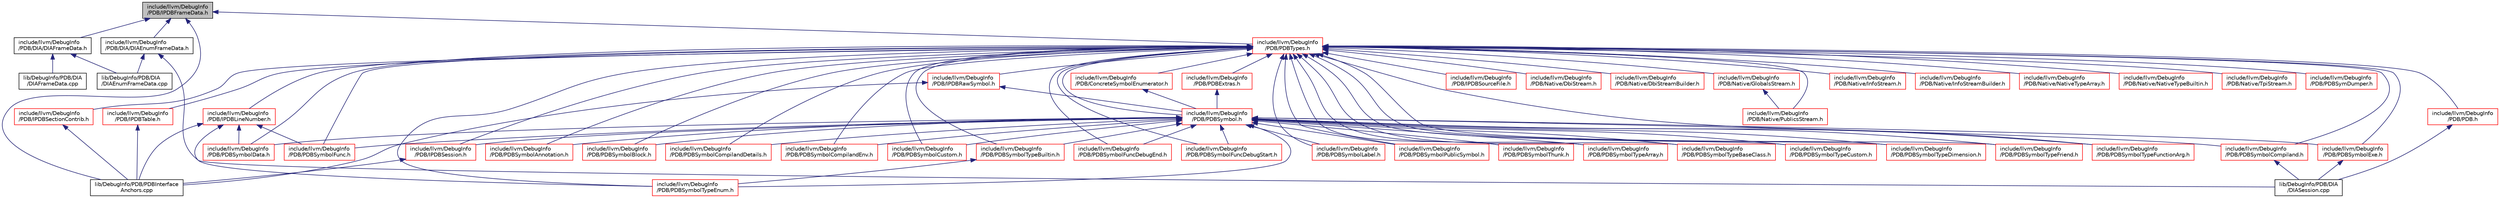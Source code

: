 digraph "include/llvm/DebugInfo/PDB/IPDBFrameData.h"
{
 // LATEX_PDF_SIZE
  bgcolor="transparent";
  edge [fontname="Helvetica",fontsize="10",labelfontname="Helvetica",labelfontsize="10"];
  node [fontname="Helvetica",fontsize="10",shape="box"];
  Node1 [label="include/llvm/DebugInfo\l/PDB/IPDBFrameData.h",height=0.2,width=0.4,color="black", fillcolor="grey75", style="filled", fontcolor="black",tooltip=" "];
  Node1 -> Node2 [dir="back",color="midnightblue",fontsize="10",style="solid",fontname="Helvetica"];
  Node2 [label="include/llvm/DebugInfo\l/PDB/DIA/DIAEnumFrameData.h",height=0.2,width=0.4,color="black",URL="$DIAEnumFrameData_8h.html",tooltip=" "];
  Node2 -> Node3 [dir="back",color="midnightblue",fontsize="10",style="solid",fontname="Helvetica"];
  Node3 [label="lib/DebugInfo/PDB/DIA\l/DIAEnumFrameData.cpp",height=0.2,width=0.4,color="black",URL="$DIAEnumFrameData_8cpp.html",tooltip=" "];
  Node2 -> Node4 [dir="back",color="midnightblue",fontsize="10",style="solid",fontname="Helvetica"];
  Node4 [label="lib/DebugInfo/PDB/DIA\l/DIASession.cpp",height=0.2,width=0.4,color="black",URL="$DIASession_8cpp.html",tooltip=" "];
  Node1 -> Node5 [dir="back",color="midnightblue",fontsize="10",style="solid",fontname="Helvetica"];
  Node5 [label="include/llvm/DebugInfo\l/PDB/DIA/DIAFrameData.h",height=0.2,width=0.4,color="black",URL="$DIAFrameData_8h.html",tooltip=" "];
  Node5 -> Node3 [dir="back",color="midnightblue",fontsize="10",style="solid",fontname="Helvetica"];
  Node5 -> Node6 [dir="back",color="midnightblue",fontsize="10",style="solid",fontname="Helvetica"];
  Node6 [label="lib/DebugInfo/PDB/DIA\l/DIAFrameData.cpp",height=0.2,width=0.4,color="black",URL="$DIAFrameData_8cpp.html",tooltip=" "];
  Node1 -> Node7 [dir="back",color="midnightblue",fontsize="10",style="solid",fontname="Helvetica"];
  Node7 [label="include/llvm/DebugInfo\l/PDB/PDBTypes.h",height=0.2,width=0.4,color="red",URL="$PDBTypes_8h.html",tooltip=" "];
  Node7 -> Node8 [dir="back",color="midnightblue",fontsize="10",style="solid",fontname="Helvetica"];
  Node8 [label="include/llvm/DebugInfo\l/PDB/ConcreteSymbolEnumerator.h",height=0.2,width=0.4,color="red",URL="$ConcreteSymbolEnumerator_8h.html",tooltip=" "];
  Node8 -> Node9 [dir="back",color="midnightblue",fontsize="10",style="solid",fontname="Helvetica"];
  Node9 [label="include/llvm/DebugInfo\l/PDB/PDBSymbol.h",height=0.2,width=0.4,color="red",URL="$PDBSymbol_8h.html",tooltip=" "];
  Node9 -> Node14 [dir="back",color="midnightblue",fontsize="10",style="solid",fontname="Helvetica"];
  Node14 [label="include/llvm/DebugInfo\l/PDB/IPDBSession.h",height=0.2,width=0.4,color="red",URL="$IPDBSession_8h.html",tooltip=" "];
  Node14 -> Node53 [dir="back",color="midnightblue",fontsize="10",style="solid",fontname="Helvetica"];
  Node53 [label="lib/DebugInfo/PDB/PDBInterface\lAnchors.cpp",height=0.2,width=0.4,color="black",URL="$PDBInterfaceAnchors_8cpp.html",tooltip=" "];
  Node9 -> Node62 [dir="back",color="midnightblue",fontsize="10",style="solid",fontname="Helvetica"];
  Node62 [label="include/llvm/DebugInfo\l/PDB/PDBSymbolAnnotation.h",height=0.2,width=0.4,color="red",URL="$PDBSymbolAnnotation_8h.html",tooltip=" "];
  Node9 -> Node64 [dir="back",color="midnightblue",fontsize="10",style="solid",fontname="Helvetica"];
  Node64 [label="include/llvm/DebugInfo\l/PDB/PDBSymbolBlock.h",height=0.2,width=0.4,color="red",URL="$PDBSymbolBlock_8h.html",tooltip=" "];
  Node9 -> Node66 [dir="back",color="midnightblue",fontsize="10",style="solid",fontname="Helvetica"];
  Node66 [label="include/llvm/DebugInfo\l/PDB/PDBSymbolCompiland.h",height=0.2,width=0.4,color="red",URL="$PDBSymbolCompiland_8h.html",tooltip=" "];
  Node66 -> Node4 [dir="back",color="midnightblue",fontsize="10",style="solid",fontname="Helvetica"];
  Node9 -> Node67 [dir="back",color="midnightblue",fontsize="10",style="solid",fontname="Helvetica"];
  Node67 [label="include/llvm/DebugInfo\l/PDB/PDBSymbolCompilandDetails.h",height=0.2,width=0.4,color="red",URL="$PDBSymbolCompilandDetails_8h.html",tooltip=" "];
  Node9 -> Node69 [dir="back",color="midnightblue",fontsize="10",style="solid",fontname="Helvetica"];
  Node69 [label="include/llvm/DebugInfo\l/PDB/PDBSymbolCompilandEnv.h",height=0.2,width=0.4,color="red",URL="$PDBSymbolCompilandEnv_8h.html",tooltip=" "];
  Node9 -> Node71 [dir="back",color="midnightblue",fontsize="10",style="solid",fontname="Helvetica"];
  Node71 [label="include/llvm/DebugInfo\l/PDB/PDBSymbolCustom.h",height=0.2,width=0.4,color="red",URL="$PDBSymbolCustom_8h.html",tooltip=" "];
  Node9 -> Node73 [dir="back",color="midnightblue",fontsize="10",style="solid",fontname="Helvetica"];
  Node73 [label="include/llvm/DebugInfo\l/PDB/PDBSymbolData.h",height=0.2,width=0.4,color="red",URL="$PDBSymbolData_8h.html",tooltip=" "];
  Node9 -> Node74 [dir="back",color="midnightblue",fontsize="10",style="solid",fontname="Helvetica"];
  Node74 [label="include/llvm/DebugInfo\l/PDB/PDBSymbolExe.h",height=0.2,width=0.4,color="red",URL="$PDBSymbolExe_8h.html",tooltip=" "];
  Node74 -> Node4 [dir="back",color="midnightblue",fontsize="10",style="solid",fontname="Helvetica"];
  Node9 -> Node76 [dir="back",color="midnightblue",fontsize="10",style="solid",fontname="Helvetica"];
  Node76 [label="include/llvm/DebugInfo\l/PDB/PDBSymbolFunc.h",height=0.2,width=0.4,color="red",URL="$PDBSymbolFunc_8h.html",tooltip=" "];
  Node9 -> Node77 [dir="back",color="midnightblue",fontsize="10",style="solid",fontname="Helvetica"];
  Node77 [label="include/llvm/DebugInfo\l/PDB/PDBSymbolFuncDebugEnd.h",height=0.2,width=0.4,color="red",URL="$PDBSymbolFuncDebugEnd_8h.html",tooltip=" "];
  Node9 -> Node79 [dir="back",color="midnightblue",fontsize="10",style="solid",fontname="Helvetica"];
  Node79 [label="include/llvm/DebugInfo\l/PDB/PDBSymbolFuncDebugStart.h",height=0.2,width=0.4,color="red",URL="$PDBSymbolFuncDebugStart_8h.html",tooltip=" "];
  Node9 -> Node81 [dir="back",color="midnightblue",fontsize="10",style="solid",fontname="Helvetica"];
  Node81 [label="include/llvm/DebugInfo\l/PDB/PDBSymbolLabel.h",height=0.2,width=0.4,color="red",URL="$PDBSymbolLabel_8h.html",tooltip=" "];
  Node9 -> Node83 [dir="back",color="midnightblue",fontsize="10",style="solid",fontname="Helvetica"];
  Node83 [label="include/llvm/DebugInfo\l/PDB/PDBSymbolPublicSymbol.h",height=0.2,width=0.4,color="red",URL="$PDBSymbolPublicSymbol_8h.html",tooltip=" "];
  Node9 -> Node85 [dir="back",color="midnightblue",fontsize="10",style="solid",fontname="Helvetica"];
  Node85 [label="include/llvm/DebugInfo\l/PDB/PDBSymbolThunk.h",height=0.2,width=0.4,color="red",URL="$PDBSymbolThunk_8h.html",tooltip=" "];
  Node9 -> Node87 [dir="back",color="midnightblue",fontsize="10",style="solid",fontname="Helvetica"];
  Node87 [label="include/llvm/DebugInfo\l/PDB/PDBSymbolTypeArray.h",height=0.2,width=0.4,color="red",URL="$PDBSymbolTypeArray_8h.html",tooltip=" "];
  Node9 -> Node89 [dir="back",color="midnightblue",fontsize="10",style="solid",fontname="Helvetica"];
  Node89 [label="include/llvm/DebugInfo\l/PDB/PDBSymbolTypeBaseClass.h",height=0.2,width=0.4,color="red",URL="$PDBSymbolTypeBaseClass_8h.html",tooltip=" "];
  Node9 -> Node91 [dir="back",color="midnightblue",fontsize="10",style="solid",fontname="Helvetica"];
  Node91 [label="include/llvm/DebugInfo\l/PDB/PDBSymbolTypeBuiltin.h",height=0.2,width=0.4,color="red",URL="$PDBSymbolTypeBuiltin_8h.html",tooltip=" "];
  Node91 -> Node92 [dir="back",color="midnightblue",fontsize="10",style="solid",fontname="Helvetica"];
  Node92 [label="include/llvm/DebugInfo\l/PDB/PDBSymbolTypeEnum.h",height=0.2,width=0.4,color="red",URL="$PDBSymbolTypeEnum_8h.html",tooltip=" "];
  Node9 -> Node95 [dir="back",color="midnightblue",fontsize="10",style="solid",fontname="Helvetica"];
  Node95 [label="include/llvm/DebugInfo\l/PDB/PDBSymbolTypeCustom.h",height=0.2,width=0.4,color="red",URL="$PDBSymbolTypeCustom_8h.html",tooltip=" "];
  Node9 -> Node97 [dir="back",color="midnightblue",fontsize="10",style="solid",fontname="Helvetica"];
  Node97 [label="include/llvm/DebugInfo\l/PDB/PDBSymbolTypeDimension.h",height=0.2,width=0.4,color="red",URL="$PDBSymbolTypeDimension_8h.html",tooltip=" "];
  Node9 -> Node92 [dir="back",color="midnightblue",fontsize="10",style="solid",fontname="Helvetica"];
  Node9 -> Node99 [dir="back",color="midnightblue",fontsize="10",style="solid",fontname="Helvetica"];
  Node99 [label="include/llvm/DebugInfo\l/PDB/PDBSymbolTypeFriend.h",height=0.2,width=0.4,color="red",URL="$PDBSymbolTypeFriend_8h.html",tooltip=" "];
  Node9 -> Node101 [dir="back",color="midnightblue",fontsize="10",style="solid",fontname="Helvetica"];
  Node101 [label="include/llvm/DebugInfo\l/PDB/PDBSymbolTypeFunctionArg.h",height=0.2,width=0.4,color="red",URL="$PDBSymbolTypeFunctionArg_8h.html",tooltip=" "];
  Node7 -> Node121 [dir="back",color="midnightblue",fontsize="10",style="solid",fontname="Helvetica"];
  Node121 [label="include/llvm/DebugInfo\l/PDB/IPDBLineNumber.h",height=0.2,width=0.4,color="red",URL="$IPDBLineNumber_8h.html",tooltip=" "];
  Node121 -> Node73 [dir="back",color="midnightblue",fontsize="10",style="solid",fontname="Helvetica"];
  Node121 -> Node76 [dir="back",color="midnightblue",fontsize="10",style="solid",fontname="Helvetica"];
  Node121 -> Node92 [dir="back",color="midnightblue",fontsize="10",style="solid",fontname="Helvetica"];
  Node121 -> Node53 [dir="back",color="midnightblue",fontsize="10",style="solid",fontname="Helvetica"];
  Node7 -> Node125 [dir="back",color="midnightblue",fontsize="10",style="solid",fontname="Helvetica"];
  Node125 [label="include/llvm/DebugInfo\l/PDB/IPDBRawSymbol.h",height=0.2,width=0.4,color="red",URL="$IPDBRawSymbol_8h.html",tooltip=" "];
  Node125 -> Node9 [dir="back",color="midnightblue",fontsize="10",style="solid",fontname="Helvetica"];
  Node125 -> Node53 [dir="back",color="midnightblue",fontsize="10",style="solid",fontname="Helvetica"];
  Node7 -> Node133 [dir="back",color="midnightblue",fontsize="10",style="solid",fontname="Helvetica"];
  Node133 [label="include/llvm/DebugInfo\l/PDB/IPDBSectionContrib.h",height=0.2,width=0.4,color="red",URL="$IPDBSectionContrib_8h.html",tooltip=" "];
  Node133 -> Node53 [dir="back",color="midnightblue",fontsize="10",style="solid",fontname="Helvetica"];
  Node7 -> Node14 [dir="back",color="midnightblue",fontsize="10",style="solid",fontname="Helvetica"];
  Node7 -> Node136 [dir="back",color="midnightblue",fontsize="10",style="solid",fontname="Helvetica"];
  Node136 [label="include/llvm/DebugInfo\l/PDB/IPDBSourceFile.h",height=0.2,width=0.4,color="red",URL="$IPDBSourceFile_8h.html",tooltip=" "];
  Node7 -> Node140 [dir="back",color="midnightblue",fontsize="10",style="solid",fontname="Helvetica"];
  Node140 [label="include/llvm/DebugInfo\l/PDB/IPDBTable.h",height=0.2,width=0.4,color="red",URL="$IPDBTable_8h.html",tooltip=" "];
  Node140 -> Node53 [dir="back",color="midnightblue",fontsize="10",style="solid",fontname="Helvetica"];
  Node7 -> Node145 [dir="back",color="midnightblue",fontsize="10",style="solid",fontname="Helvetica"];
  Node145 [label="include/llvm/DebugInfo\l/PDB/Native/DbiStream.h",height=0.2,width=0.4,color="red",URL="$DbiStream_8h.html",tooltip=" "];
  Node7 -> Node150 [dir="back",color="midnightblue",fontsize="10",style="solid",fontname="Helvetica"];
  Node150 [label="include/llvm/DebugInfo\l/PDB/Native/DbiStreamBuilder.h",height=0.2,width=0.4,color="red",URL="$DbiStreamBuilder_8h.html",tooltip=" "];
  Node7 -> Node151 [dir="back",color="midnightblue",fontsize="10",style="solid",fontname="Helvetica"];
  Node151 [label="include/llvm/DebugInfo\l/PDB/Native/GlobalsStream.h",height=0.2,width=0.4,color="red",URL="$GlobalsStream_8h.html",tooltip=" "];
  Node151 -> Node155 [dir="back",color="midnightblue",fontsize="10",style="solid",fontname="Helvetica"];
  Node155 [label="include/llvm/DebugInfo\l/PDB/Native/PublicsStream.h",height=0.2,width=0.4,color="red",URL="$PublicsStream_8h.html",tooltip=" "];
  Node7 -> Node158 [dir="back",color="midnightblue",fontsize="10",style="solid",fontname="Helvetica"];
  Node158 [label="include/llvm/DebugInfo\l/PDB/Native/InfoStream.h",height=0.2,width=0.4,color="red",URL="$InfoStream_8h.html",tooltip=" "];
  Node7 -> Node162 [dir="back",color="midnightblue",fontsize="10",style="solid",fontname="Helvetica"];
  Node162 [label="include/llvm/DebugInfo\l/PDB/Native/InfoStreamBuilder.h",height=0.2,width=0.4,color="red",URL="$InfoStreamBuilder_8h.html",tooltip=" "];
  Node7 -> Node129 [dir="back",color="midnightblue",fontsize="10",style="solid",fontname="Helvetica"];
  Node129 [label="include/llvm/DebugInfo\l/PDB/Native/NativeTypeArray.h",height=0.2,width=0.4,color="red",URL="$NativeTypeArray_8h.html",tooltip=" "];
  Node7 -> Node130 [dir="back",color="midnightblue",fontsize="10",style="solid",fontname="Helvetica"];
  Node130 [label="include/llvm/DebugInfo\l/PDB/Native/NativeTypeBuiltin.h",height=0.2,width=0.4,color="red",URL="$NativeTypeBuiltin_8h.html",tooltip=" "];
  Node7 -> Node155 [dir="back",color="midnightblue",fontsize="10",style="solid",fontname="Helvetica"];
  Node7 -> Node163 [dir="back",color="midnightblue",fontsize="10",style="solid",fontname="Helvetica"];
  Node163 [label="include/llvm/DebugInfo\l/PDB/Native/TpiStream.h",height=0.2,width=0.4,color="red",URL="$TpiStream_8h.html",tooltip=" "];
  Node7 -> Node165 [dir="back",color="midnightblue",fontsize="10",style="solid",fontname="Helvetica"];
  Node165 [label="include/llvm/DebugInfo\l/PDB/PDB.h",height=0.2,width=0.4,color="red",URL="$PDB_8h.html",tooltip=" "];
  Node165 -> Node4 [dir="back",color="midnightblue",fontsize="10",style="solid",fontname="Helvetica"];
  Node7 -> Node166 [dir="back",color="midnightblue",fontsize="10",style="solid",fontname="Helvetica"];
  Node166 [label="include/llvm/DebugInfo\l/PDB/PDBExtras.h",height=0.2,width=0.4,color="red",URL="$PDBExtras_8h.html",tooltip=" "];
  Node166 -> Node9 [dir="back",color="midnightblue",fontsize="10",style="solid",fontname="Helvetica"];
  Node7 -> Node168 [dir="back",color="midnightblue",fontsize="10",style="solid",fontname="Helvetica"];
  Node168 [label="include/llvm/DebugInfo\l/PDB/PDBSymDumper.h",height=0.2,width=0.4,color="red",URL="$PDBSymDumper_8h.html",tooltip=" "];
  Node7 -> Node9 [dir="back",color="midnightblue",fontsize="10",style="solid",fontname="Helvetica"];
  Node7 -> Node62 [dir="back",color="midnightblue",fontsize="10",style="solid",fontname="Helvetica"];
  Node7 -> Node64 [dir="back",color="midnightblue",fontsize="10",style="solid",fontname="Helvetica"];
  Node7 -> Node66 [dir="back",color="midnightblue",fontsize="10",style="solid",fontname="Helvetica"];
  Node7 -> Node67 [dir="back",color="midnightblue",fontsize="10",style="solid",fontname="Helvetica"];
  Node7 -> Node69 [dir="back",color="midnightblue",fontsize="10",style="solid",fontname="Helvetica"];
  Node7 -> Node71 [dir="back",color="midnightblue",fontsize="10",style="solid",fontname="Helvetica"];
  Node7 -> Node73 [dir="back",color="midnightblue",fontsize="10",style="solid",fontname="Helvetica"];
  Node7 -> Node74 [dir="back",color="midnightblue",fontsize="10",style="solid",fontname="Helvetica"];
  Node7 -> Node76 [dir="back",color="midnightblue",fontsize="10",style="solid",fontname="Helvetica"];
  Node7 -> Node77 [dir="back",color="midnightblue",fontsize="10",style="solid",fontname="Helvetica"];
  Node7 -> Node79 [dir="back",color="midnightblue",fontsize="10",style="solid",fontname="Helvetica"];
  Node7 -> Node81 [dir="back",color="midnightblue",fontsize="10",style="solid",fontname="Helvetica"];
  Node7 -> Node83 [dir="back",color="midnightblue",fontsize="10",style="solid",fontname="Helvetica"];
  Node7 -> Node85 [dir="back",color="midnightblue",fontsize="10",style="solid",fontname="Helvetica"];
  Node7 -> Node87 [dir="back",color="midnightblue",fontsize="10",style="solid",fontname="Helvetica"];
  Node7 -> Node89 [dir="back",color="midnightblue",fontsize="10",style="solid",fontname="Helvetica"];
  Node7 -> Node91 [dir="back",color="midnightblue",fontsize="10",style="solid",fontname="Helvetica"];
  Node7 -> Node95 [dir="back",color="midnightblue",fontsize="10",style="solid",fontname="Helvetica"];
  Node7 -> Node97 [dir="back",color="midnightblue",fontsize="10",style="solid",fontname="Helvetica"];
  Node7 -> Node92 [dir="back",color="midnightblue",fontsize="10",style="solid",fontname="Helvetica"];
  Node7 -> Node99 [dir="back",color="midnightblue",fontsize="10",style="solid",fontname="Helvetica"];
  Node7 -> Node101 [dir="back",color="midnightblue",fontsize="10",style="solid",fontname="Helvetica"];
  Node1 -> Node53 [dir="back",color="midnightblue",fontsize="10",style="solid",fontname="Helvetica"];
}
